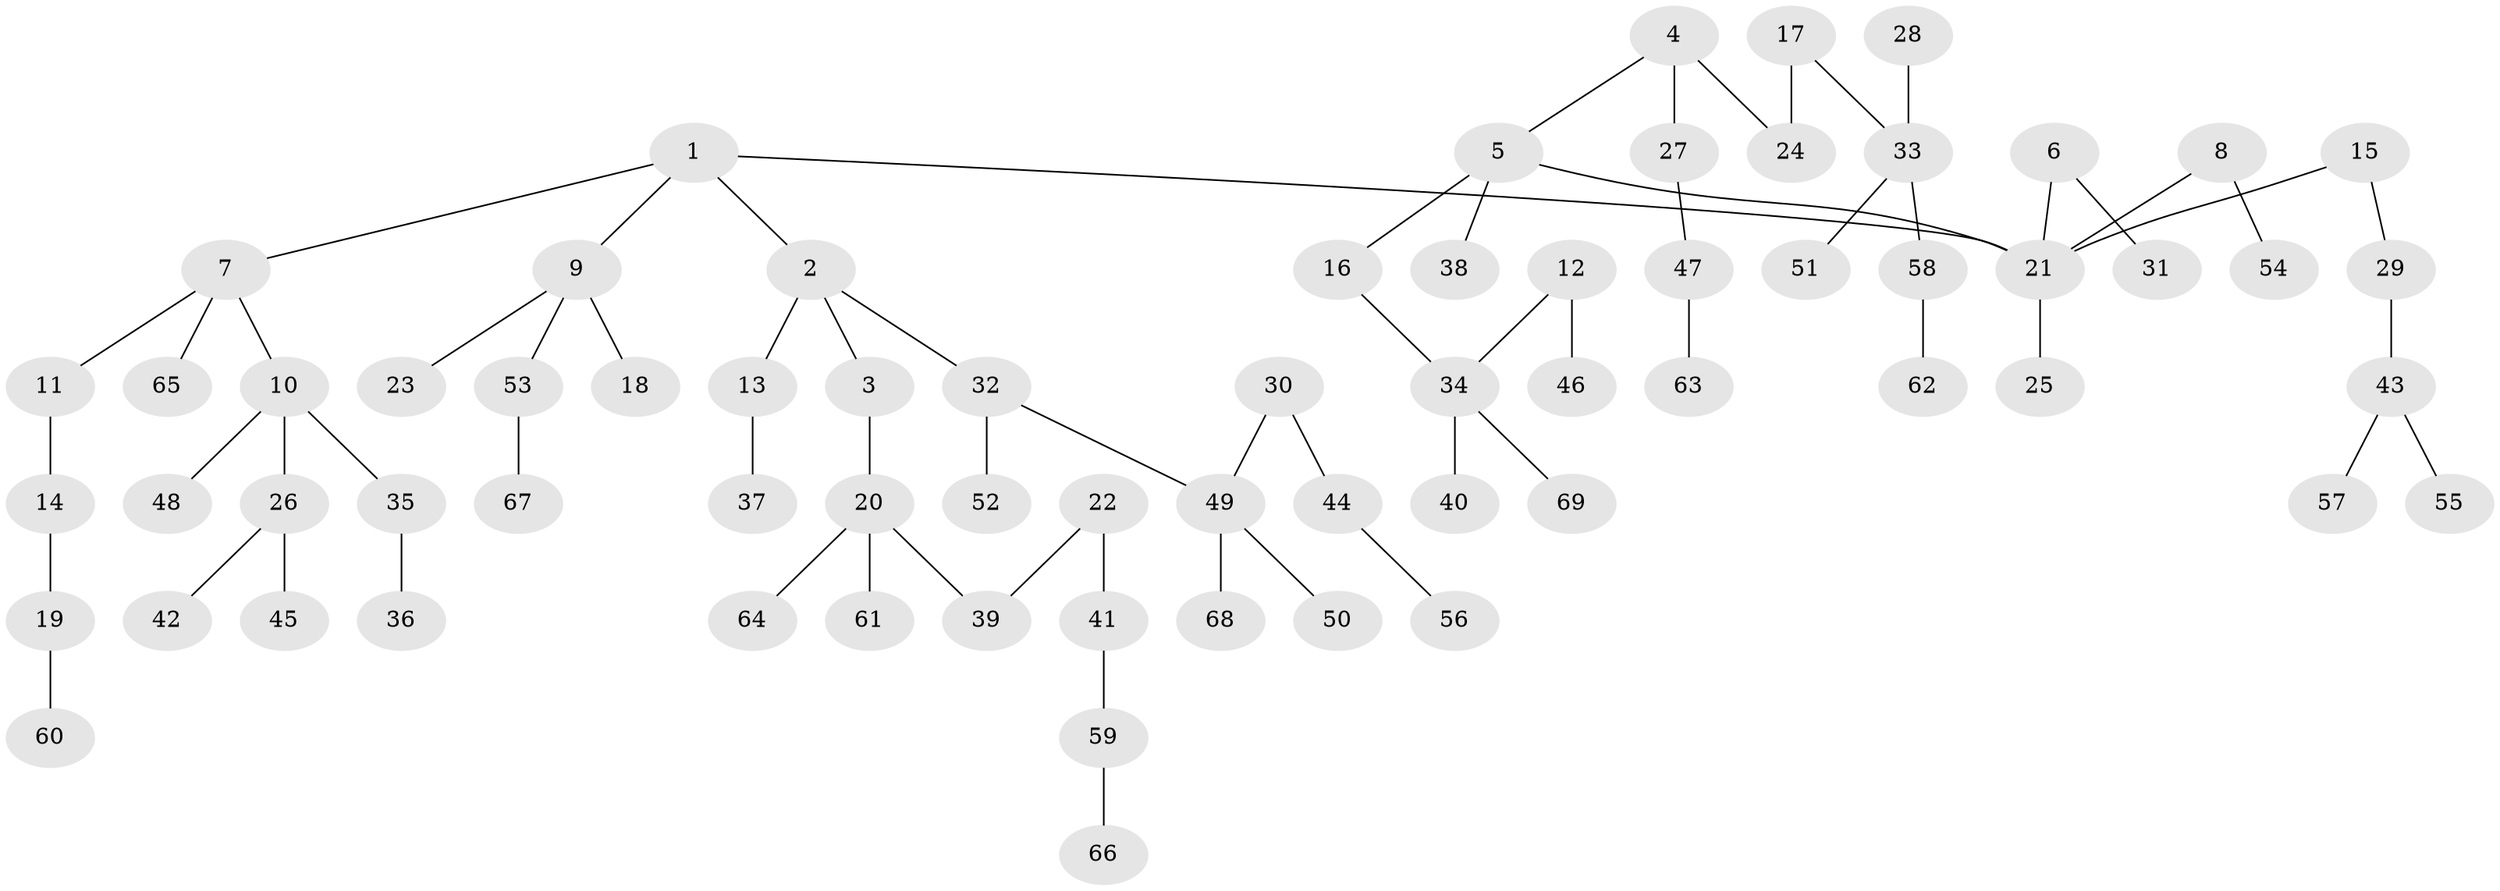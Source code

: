 // original degree distribution, {4: 0.07142857142857142, 2: 0.3163265306122449, 7: 0.01020408163265306, 5: 0.05102040816326531, 3: 0.09183673469387756, 1: 0.45918367346938777}
// Generated by graph-tools (version 1.1) at 2025/37/03/04/25 23:37:15]
// undirected, 69 vertices, 68 edges
graph export_dot {
  node [color=gray90,style=filled];
  1;
  2;
  3;
  4;
  5;
  6;
  7;
  8;
  9;
  10;
  11;
  12;
  13;
  14;
  15;
  16;
  17;
  18;
  19;
  20;
  21;
  22;
  23;
  24;
  25;
  26;
  27;
  28;
  29;
  30;
  31;
  32;
  33;
  34;
  35;
  36;
  37;
  38;
  39;
  40;
  41;
  42;
  43;
  44;
  45;
  46;
  47;
  48;
  49;
  50;
  51;
  52;
  53;
  54;
  55;
  56;
  57;
  58;
  59;
  60;
  61;
  62;
  63;
  64;
  65;
  66;
  67;
  68;
  69;
  1 -- 2 [weight=1.0];
  1 -- 7 [weight=1.0];
  1 -- 9 [weight=1.0];
  1 -- 21 [weight=1.0];
  2 -- 3 [weight=1.0];
  2 -- 13 [weight=1.0];
  2 -- 32 [weight=1.0];
  3 -- 20 [weight=1.0];
  4 -- 5 [weight=1.0];
  4 -- 24 [weight=1.0];
  4 -- 27 [weight=1.0];
  5 -- 16 [weight=1.0];
  5 -- 21 [weight=1.0];
  5 -- 38 [weight=1.0];
  6 -- 21 [weight=1.0];
  6 -- 31 [weight=1.0];
  7 -- 10 [weight=1.0];
  7 -- 11 [weight=1.0];
  7 -- 65 [weight=1.0];
  8 -- 21 [weight=1.0];
  8 -- 54 [weight=1.0];
  9 -- 18 [weight=1.0];
  9 -- 23 [weight=1.0];
  9 -- 53 [weight=1.0];
  10 -- 26 [weight=1.0];
  10 -- 35 [weight=1.0];
  10 -- 48 [weight=1.0];
  11 -- 14 [weight=1.0];
  12 -- 34 [weight=1.0];
  12 -- 46 [weight=1.0];
  13 -- 37 [weight=1.0];
  14 -- 19 [weight=1.0];
  15 -- 21 [weight=1.0];
  15 -- 29 [weight=1.0];
  16 -- 34 [weight=1.0];
  17 -- 24 [weight=1.0];
  17 -- 33 [weight=1.0];
  19 -- 60 [weight=1.0];
  20 -- 39 [weight=1.0];
  20 -- 61 [weight=1.0];
  20 -- 64 [weight=1.0];
  21 -- 25 [weight=1.0];
  22 -- 39 [weight=1.0];
  22 -- 41 [weight=1.0];
  26 -- 42 [weight=1.0];
  26 -- 45 [weight=1.0];
  27 -- 47 [weight=1.0];
  28 -- 33 [weight=1.0];
  29 -- 43 [weight=1.0];
  30 -- 44 [weight=1.0];
  30 -- 49 [weight=1.0];
  32 -- 49 [weight=1.0];
  32 -- 52 [weight=1.0];
  33 -- 51 [weight=1.0];
  33 -- 58 [weight=1.0];
  34 -- 40 [weight=1.0];
  34 -- 69 [weight=1.0];
  35 -- 36 [weight=1.0];
  41 -- 59 [weight=1.0];
  43 -- 55 [weight=1.0];
  43 -- 57 [weight=1.0];
  44 -- 56 [weight=1.0];
  47 -- 63 [weight=1.0];
  49 -- 50 [weight=1.0];
  49 -- 68 [weight=1.0];
  53 -- 67 [weight=1.0];
  58 -- 62 [weight=1.0];
  59 -- 66 [weight=1.0];
}
